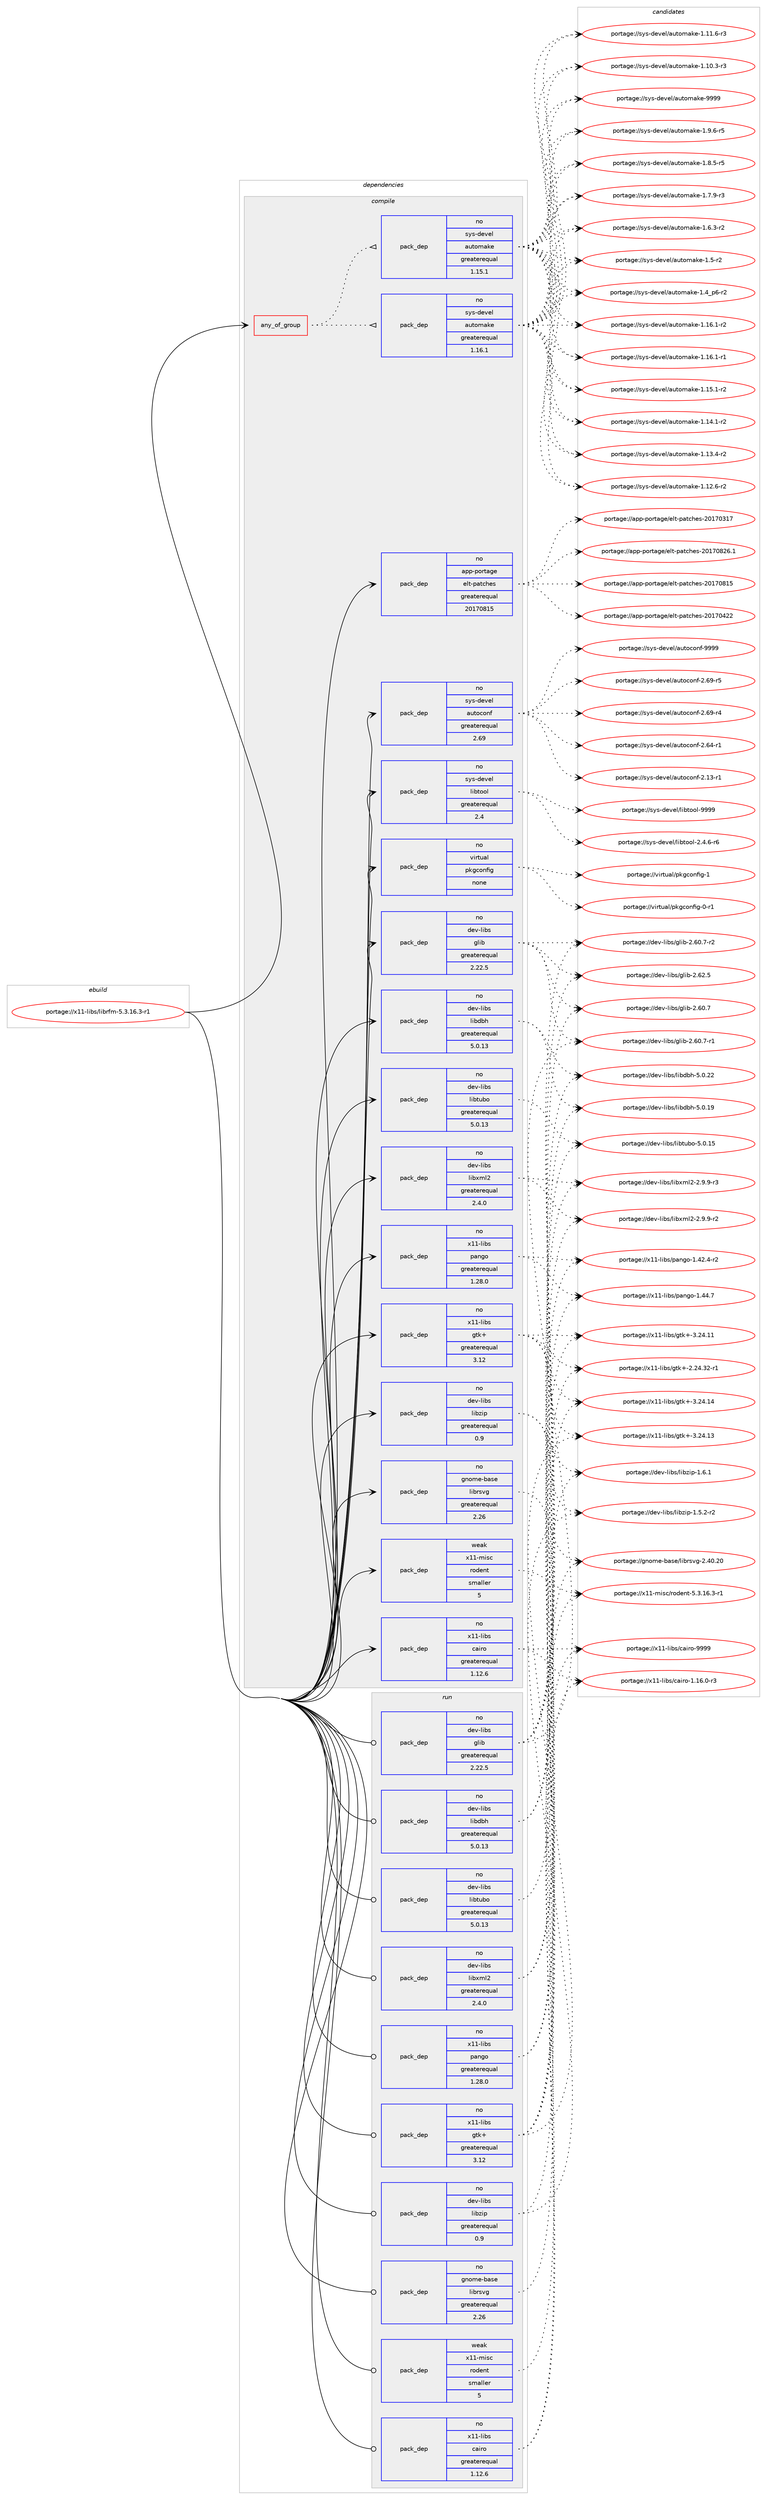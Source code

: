 digraph prolog {

# *************
# Graph options
# *************

newrank=true;
concentrate=true;
compound=true;
graph [rankdir=LR,fontname=Helvetica,fontsize=10,ranksep=1.5];#, ranksep=2.5, nodesep=0.2];
edge  [arrowhead=vee];
node  [fontname=Helvetica,fontsize=10];

# **********
# The ebuild
# **********

subgraph cluster_leftcol {
color=gray;
rank=same;
label=<<i>ebuild</i>>;
id [label="portage://x11-libs/librfm-5.3.16.3-r1", color=red, width=4, href="../x11-libs/librfm-5.3.16.3-r1.svg"];
}

# ****************
# The dependencies
# ****************

subgraph cluster_midcol {
color=gray;
label=<<i>dependencies</i>>;
subgraph cluster_compile {
fillcolor="#eeeeee";
style=filled;
label=<<i>compile</i>>;
subgraph any213 {
dependency12510 [label=<<TABLE BORDER="0" CELLBORDER="1" CELLSPACING="0" CELLPADDING="4"><TR><TD CELLPADDING="10">any_of_group</TD></TR></TABLE>>, shape=none, color=red];subgraph pack10715 {
dependency12511 [label=<<TABLE BORDER="0" CELLBORDER="1" CELLSPACING="0" CELLPADDING="4" WIDTH="220"><TR><TD ROWSPAN="6" CELLPADDING="30">pack_dep</TD></TR><TR><TD WIDTH="110">no</TD></TR><TR><TD>sys-devel</TD></TR><TR><TD>automake</TD></TR><TR><TD>greaterequal</TD></TR><TR><TD>1.16.1</TD></TR></TABLE>>, shape=none, color=blue];
}
dependency12510:e -> dependency12511:w [weight=20,style="dotted",arrowhead="oinv"];
subgraph pack10716 {
dependency12512 [label=<<TABLE BORDER="0" CELLBORDER="1" CELLSPACING="0" CELLPADDING="4" WIDTH="220"><TR><TD ROWSPAN="6" CELLPADDING="30">pack_dep</TD></TR><TR><TD WIDTH="110">no</TD></TR><TR><TD>sys-devel</TD></TR><TR><TD>automake</TD></TR><TR><TD>greaterequal</TD></TR><TR><TD>1.15.1</TD></TR></TABLE>>, shape=none, color=blue];
}
dependency12510:e -> dependency12512:w [weight=20,style="dotted",arrowhead="oinv"];
}
id:e -> dependency12510:w [weight=20,style="solid",arrowhead="vee"];
subgraph pack10717 {
dependency12513 [label=<<TABLE BORDER="0" CELLBORDER="1" CELLSPACING="0" CELLPADDING="4" WIDTH="220"><TR><TD ROWSPAN="6" CELLPADDING="30">pack_dep</TD></TR><TR><TD WIDTH="110">no</TD></TR><TR><TD>app-portage</TD></TR><TR><TD>elt-patches</TD></TR><TR><TD>greaterequal</TD></TR><TR><TD>20170815</TD></TR></TABLE>>, shape=none, color=blue];
}
id:e -> dependency12513:w [weight=20,style="solid",arrowhead="vee"];
subgraph pack10718 {
dependency12514 [label=<<TABLE BORDER="0" CELLBORDER="1" CELLSPACING="0" CELLPADDING="4" WIDTH="220"><TR><TD ROWSPAN="6" CELLPADDING="30">pack_dep</TD></TR><TR><TD WIDTH="110">no</TD></TR><TR><TD>dev-libs</TD></TR><TR><TD>glib</TD></TR><TR><TD>greaterequal</TD></TR><TR><TD>2.22.5</TD></TR></TABLE>>, shape=none, color=blue];
}
id:e -> dependency12514:w [weight=20,style="solid",arrowhead="vee"];
subgraph pack10719 {
dependency12515 [label=<<TABLE BORDER="0" CELLBORDER="1" CELLSPACING="0" CELLPADDING="4" WIDTH="220"><TR><TD ROWSPAN="6" CELLPADDING="30">pack_dep</TD></TR><TR><TD WIDTH="110">no</TD></TR><TR><TD>dev-libs</TD></TR><TR><TD>libdbh</TD></TR><TR><TD>greaterequal</TD></TR><TR><TD>5.0.13</TD></TR></TABLE>>, shape=none, color=blue];
}
id:e -> dependency12515:w [weight=20,style="solid",arrowhead="vee"];
subgraph pack10720 {
dependency12516 [label=<<TABLE BORDER="0" CELLBORDER="1" CELLSPACING="0" CELLPADDING="4" WIDTH="220"><TR><TD ROWSPAN="6" CELLPADDING="30">pack_dep</TD></TR><TR><TD WIDTH="110">no</TD></TR><TR><TD>dev-libs</TD></TR><TR><TD>libtubo</TD></TR><TR><TD>greaterequal</TD></TR><TR><TD>5.0.13</TD></TR></TABLE>>, shape=none, color=blue];
}
id:e -> dependency12516:w [weight=20,style="solid",arrowhead="vee"];
subgraph pack10721 {
dependency12517 [label=<<TABLE BORDER="0" CELLBORDER="1" CELLSPACING="0" CELLPADDING="4" WIDTH="220"><TR><TD ROWSPAN="6" CELLPADDING="30">pack_dep</TD></TR><TR><TD WIDTH="110">no</TD></TR><TR><TD>dev-libs</TD></TR><TR><TD>libxml2</TD></TR><TR><TD>greaterequal</TD></TR><TR><TD>2.4.0</TD></TR></TABLE>>, shape=none, color=blue];
}
id:e -> dependency12517:w [weight=20,style="solid",arrowhead="vee"];
subgraph pack10722 {
dependency12518 [label=<<TABLE BORDER="0" CELLBORDER="1" CELLSPACING="0" CELLPADDING="4" WIDTH="220"><TR><TD ROWSPAN="6" CELLPADDING="30">pack_dep</TD></TR><TR><TD WIDTH="110">no</TD></TR><TR><TD>dev-libs</TD></TR><TR><TD>libzip</TD></TR><TR><TD>greaterequal</TD></TR><TR><TD>0.9</TD></TR></TABLE>>, shape=none, color=blue];
}
id:e -> dependency12518:w [weight=20,style="solid",arrowhead="vee"];
subgraph pack10723 {
dependency12519 [label=<<TABLE BORDER="0" CELLBORDER="1" CELLSPACING="0" CELLPADDING="4" WIDTH="220"><TR><TD ROWSPAN="6" CELLPADDING="30">pack_dep</TD></TR><TR><TD WIDTH="110">no</TD></TR><TR><TD>gnome-base</TD></TR><TR><TD>librsvg</TD></TR><TR><TD>greaterequal</TD></TR><TR><TD>2.26</TD></TR></TABLE>>, shape=none, color=blue];
}
id:e -> dependency12519:w [weight=20,style="solid",arrowhead="vee"];
subgraph pack10724 {
dependency12520 [label=<<TABLE BORDER="0" CELLBORDER="1" CELLSPACING="0" CELLPADDING="4" WIDTH="220"><TR><TD ROWSPAN="6" CELLPADDING="30">pack_dep</TD></TR><TR><TD WIDTH="110">no</TD></TR><TR><TD>sys-devel</TD></TR><TR><TD>autoconf</TD></TR><TR><TD>greaterequal</TD></TR><TR><TD>2.69</TD></TR></TABLE>>, shape=none, color=blue];
}
id:e -> dependency12520:w [weight=20,style="solid",arrowhead="vee"];
subgraph pack10725 {
dependency12521 [label=<<TABLE BORDER="0" CELLBORDER="1" CELLSPACING="0" CELLPADDING="4" WIDTH="220"><TR><TD ROWSPAN="6" CELLPADDING="30">pack_dep</TD></TR><TR><TD WIDTH="110">no</TD></TR><TR><TD>sys-devel</TD></TR><TR><TD>libtool</TD></TR><TR><TD>greaterequal</TD></TR><TR><TD>2.4</TD></TR></TABLE>>, shape=none, color=blue];
}
id:e -> dependency12521:w [weight=20,style="solid",arrowhead="vee"];
subgraph pack10726 {
dependency12522 [label=<<TABLE BORDER="0" CELLBORDER="1" CELLSPACING="0" CELLPADDING="4" WIDTH="220"><TR><TD ROWSPAN="6" CELLPADDING="30">pack_dep</TD></TR><TR><TD WIDTH="110">no</TD></TR><TR><TD>virtual</TD></TR><TR><TD>pkgconfig</TD></TR><TR><TD>none</TD></TR><TR><TD></TD></TR></TABLE>>, shape=none, color=blue];
}
id:e -> dependency12522:w [weight=20,style="solid",arrowhead="vee"];
subgraph pack10727 {
dependency12523 [label=<<TABLE BORDER="0" CELLBORDER="1" CELLSPACING="0" CELLPADDING="4" WIDTH="220"><TR><TD ROWSPAN="6" CELLPADDING="30">pack_dep</TD></TR><TR><TD WIDTH="110">no</TD></TR><TR><TD>x11-libs</TD></TR><TR><TD>cairo</TD></TR><TR><TD>greaterequal</TD></TR><TR><TD>1.12.6</TD></TR></TABLE>>, shape=none, color=blue];
}
id:e -> dependency12523:w [weight=20,style="solid",arrowhead="vee"];
subgraph pack10728 {
dependency12524 [label=<<TABLE BORDER="0" CELLBORDER="1" CELLSPACING="0" CELLPADDING="4" WIDTH="220"><TR><TD ROWSPAN="6" CELLPADDING="30">pack_dep</TD></TR><TR><TD WIDTH="110">no</TD></TR><TR><TD>x11-libs</TD></TR><TR><TD>gtk+</TD></TR><TR><TD>greaterequal</TD></TR><TR><TD>3.12</TD></TR></TABLE>>, shape=none, color=blue];
}
id:e -> dependency12524:w [weight=20,style="solid",arrowhead="vee"];
subgraph pack10729 {
dependency12525 [label=<<TABLE BORDER="0" CELLBORDER="1" CELLSPACING="0" CELLPADDING="4" WIDTH="220"><TR><TD ROWSPAN="6" CELLPADDING="30">pack_dep</TD></TR><TR><TD WIDTH="110">no</TD></TR><TR><TD>x11-libs</TD></TR><TR><TD>pango</TD></TR><TR><TD>greaterequal</TD></TR><TR><TD>1.28.0</TD></TR></TABLE>>, shape=none, color=blue];
}
id:e -> dependency12525:w [weight=20,style="solid",arrowhead="vee"];
subgraph pack10730 {
dependency12526 [label=<<TABLE BORDER="0" CELLBORDER="1" CELLSPACING="0" CELLPADDING="4" WIDTH="220"><TR><TD ROWSPAN="6" CELLPADDING="30">pack_dep</TD></TR><TR><TD WIDTH="110">weak</TD></TR><TR><TD>x11-misc</TD></TR><TR><TD>rodent</TD></TR><TR><TD>smaller</TD></TR><TR><TD>5</TD></TR></TABLE>>, shape=none, color=blue];
}
id:e -> dependency12526:w [weight=20,style="solid",arrowhead="vee"];
}
subgraph cluster_compileandrun {
fillcolor="#eeeeee";
style=filled;
label=<<i>compile and run</i>>;
}
subgraph cluster_run {
fillcolor="#eeeeee";
style=filled;
label=<<i>run</i>>;
subgraph pack10731 {
dependency12527 [label=<<TABLE BORDER="0" CELLBORDER="1" CELLSPACING="0" CELLPADDING="4" WIDTH="220"><TR><TD ROWSPAN="6" CELLPADDING="30">pack_dep</TD></TR><TR><TD WIDTH="110">no</TD></TR><TR><TD>dev-libs</TD></TR><TR><TD>glib</TD></TR><TR><TD>greaterequal</TD></TR><TR><TD>2.22.5</TD></TR></TABLE>>, shape=none, color=blue];
}
id:e -> dependency12527:w [weight=20,style="solid",arrowhead="odot"];
subgraph pack10732 {
dependency12528 [label=<<TABLE BORDER="0" CELLBORDER="1" CELLSPACING="0" CELLPADDING="4" WIDTH="220"><TR><TD ROWSPAN="6" CELLPADDING="30">pack_dep</TD></TR><TR><TD WIDTH="110">no</TD></TR><TR><TD>dev-libs</TD></TR><TR><TD>libdbh</TD></TR><TR><TD>greaterequal</TD></TR><TR><TD>5.0.13</TD></TR></TABLE>>, shape=none, color=blue];
}
id:e -> dependency12528:w [weight=20,style="solid",arrowhead="odot"];
subgraph pack10733 {
dependency12529 [label=<<TABLE BORDER="0" CELLBORDER="1" CELLSPACING="0" CELLPADDING="4" WIDTH="220"><TR><TD ROWSPAN="6" CELLPADDING="30">pack_dep</TD></TR><TR><TD WIDTH="110">no</TD></TR><TR><TD>dev-libs</TD></TR><TR><TD>libtubo</TD></TR><TR><TD>greaterequal</TD></TR><TR><TD>5.0.13</TD></TR></TABLE>>, shape=none, color=blue];
}
id:e -> dependency12529:w [weight=20,style="solid",arrowhead="odot"];
subgraph pack10734 {
dependency12530 [label=<<TABLE BORDER="0" CELLBORDER="1" CELLSPACING="0" CELLPADDING="4" WIDTH="220"><TR><TD ROWSPAN="6" CELLPADDING="30">pack_dep</TD></TR><TR><TD WIDTH="110">no</TD></TR><TR><TD>dev-libs</TD></TR><TR><TD>libxml2</TD></TR><TR><TD>greaterequal</TD></TR><TR><TD>2.4.0</TD></TR></TABLE>>, shape=none, color=blue];
}
id:e -> dependency12530:w [weight=20,style="solid",arrowhead="odot"];
subgraph pack10735 {
dependency12531 [label=<<TABLE BORDER="0" CELLBORDER="1" CELLSPACING="0" CELLPADDING="4" WIDTH="220"><TR><TD ROWSPAN="6" CELLPADDING="30">pack_dep</TD></TR><TR><TD WIDTH="110">no</TD></TR><TR><TD>dev-libs</TD></TR><TR><TD>libzip</TD></TR><TR><TD>greaterequal</TD></TR><TR><TD>0.9</TD></TR></TABLE>>, shape=none, color=blue];
}
id:e -> dependency12531:w [weight=20,style="solid",arrowhead="odot"];
subgraph pack10736 {
dependency12532 [label=<<TABLE BORDER="0" CELLBORDER="1" CELLSPACING="0" CELLPADDING="4" WIDTH="220"><TR><TD ROWSPAN="6" CELLPADDING="30">pack_dep</TD></TR><TR><TD WIDTH="110">no</TD></TR><TR><TD>gnome-base</TD></TR><TR><TD>librsvg</TD></TR><TR><TD>greaterequal</TD></TR><TR><TD>2.26</TD></TR></TABLE>>, shape=none, color=blue];
}
id:e -> dependency12532:w [weight=20,style="solid",arrowhead="odot"];
subgraph pack10737 {
dependency12533 [label=<<TABLE BORDER="0" CELLBORDER="1" CELLSPACING="0" CELLPADDING="4" WIDTH="220"><TR><TD ROWSPAN="6" CELLPADDING="30">pack_dep</TD></TR><TR><TD WIDTH="110">no</TD></TR><TR><TD>x11-libs</TD></TR><TR><TD>cairo</TD></TR><TR><TD>greaterequal</TD></TR><TR><TD>1.12.6</TD></TR></TABLE>>, shape=none, color=blue];
}
id:e -> dependency12533:w [weight=20,style="solid",arrowhead="odot"];
subgraph pack10738 {
dependency12534 [label=<<TABLE BORDER="0" CELLBORDER="1" CELLSPACING="0" CELLPADDING="4" WIDTH="220"><TR><TD ROWSPAN="6" CELLPADDING="30">pack_dep</TD></TR><TR><TD WIDTH="110">no</TD></TR><TR><TD>x11-libs</TD></TR><TR><TD>gtk+</TD></TR><TR><TD>greaterequal</TD></TR><TR><TD>3.12</TD></TR></TABLE>>, shape=none, color=blue];
}
id:e -> dependency12534:w [weight=20,style="solid",arrowhead="odot"];
subgraph pack10739 {
dependency12535 [label=<<TABLE BORDER="0" CELLBORDER="1" CELLSPACING="0" CELLPADDING="4" WIDTH="220"><TR><TD ROWSPAN="6" CELLPADDING="30">pack_dep</TD></TR><TR><TD WIDTH="110">no</TD></TR><TR><TD>x11-libs</TD></TR><TR><TD>pango</TD></TR><TR><TD>greaterequal</TD></TR><TR><TD>1.28.0</TD></TR></TABLE>>, shape=none, color=blue];
}
id:e -> dependency12535:w [weight=20,style="solid",arrowhead="odot"];
subgraph pack10740 {
dependency12536 [label=<<TABLE BORDER="0" CELLBORDER="1" CELLSPACING="0" CELLPADDING="4" WIDTH="220"><TR><TD ROWSPAN="6" CELLPADDING="30">pack_dep</TD></TR><TR><TD WIDTH="110">weak</TD></TR><TR><TD>x11-misc</TD></TR><TR><TD>rodent</TD></TR><TR><TD>smaller</TD></TR><TR><TD>5</TD></TR></TABLE>>, shape=none, color=blue];
}
id:e -> dependency12536:w [weight=20,style="solid",arrowhead="odot"];
}
}

# **************
# The candidates
# **************

subgraph cluster_choices {
rank=same;
color=gray;
label=<<i>candidates</i>>;

subgraph choice10715 {
color=black;
nodesep=1;
choice115121115451001011181011084797117116111109971071014557575757 [label="portage://sys-devel/automake-9999", color=red, width=4,href="../sys-devel/automake-9999.svg"];
choice115121115451001011181011084797117116111109971071014549465746544511453 [label="portage://sys-devel/automake-1.9.6-r5", color=red, width=4,href="../sys-devel/automake-1.9.6-r5.svg"];
choice115121115451001011181011084797117116111109971071014549465646534511453 [label="portage://sys-devel/automake-1.8.5-r5", color=red, width=4,href="../sys-devel/automake-1.8.5-r5.svg"];
choice115121115451001011181011084797117116111109971071014549465546574511451 [label="portage://sys-devel/automake-1.7.9-r3", color=red, width=4,href="../sys-devel/automake-1.7.9-r3.svg"];
choice115121115451001011181011084797117116111109971071014549465446514511450 [label="portage://sys-devel/automake-1.6.3-r2", color=red, width=4,href="../sys-devel/automake-1.6.3-r2.svg"];
choice11512111545100101118101108479711711611110997107101454946534511450 [label="portage://sys-devel/automake-1.5-r2", color=red, width=4,href="../sys-devel/automake-1.5-r2.svg"];
choice115121115451001011181011084797117116111109971071014549465295112544511450 [label="portage://sys-devel/automake-1.4_p6-r2", color=red, width=4,href="../sys-devel/automake-1.4_p6-r2.svg"];
choice11512111545100101118101108479711711611110997107101454946495446494511450 [label="portage://sys-devel/automake-1.16.1-r2", color=red, width=4,href="../sys-devel/automake-1.16.1-r2.svg"];
choice11512111545100101118101108479711711611110997107101454946495446494511449 [label="portage://sys-devel/automake-1.16.1-r1", color=red, width=4,href="../sys-devel/automake-1.16.1-r1.svg"];
choice11512111545100101118101108479711711611110997107101454946495346494511450 [label="portage://sys-devel/automake-1.15.1-r2", color=red, width=4,href="../sys-devel/automake-1.15.1-r2.svg"];
choice11512111545100101118101108479711711611110997107101454946495246494511450 [label="portage://sys-devel/automake-1.14.1-r2", color=red, width=4,href="../sys-devel/automake-1.14.1-r2.svg"];
choice11512111545100101118101108479711711611110997107101454946495146524511450 [label="portage://sys-devel/automake-1.13.4-r2", color=red, width=4,href="../sys-devel/automake-1.13.4-r2.svg"];
choice11512111545100101118101108479711711611110997107101454946495046544511450 [label="portage://sys-devel/automake-1.12.6-r2", color=red, width=4,href="../sys-devel/automake-1.12.6-r2.svg"];
choice11512111545100101118101108479711711611110997107101454946494946544511451 [label="portage://sys-devel/automake-1.11.6-r3", color=red, width=4,href="../sys-devel/automake-1.11.6-r3.svg"];
choice11512111545100101118101108479711711611110997107101454946494846514511451 [label="portage://sys-devel/automake-1.10.3-r3", color=red, width=4,href="../sys-devel/automake-1.10.3-r3.svg"];
dependency12511:e -> choice115121115451001011181011084797117116111109971071014557575757:w [style=dotted,weight="100"];
dependency12511:e -> choice115121115451001011181011084797117116111109971071014549465746544511453:w [style=dotted,weight="100"];
dependency12511:e -> choice115121115451001011181011084797117116111109971071014549465646534511453:w [style=dotted,weight="100"];
dependency12511:e -> choice115121115451001011181011084797117116111109971071014549465546574511451:w [style=dotted,weight="100"];
dependency12511:e -> choice115121115451001011181011084797117116111109971071014549465446514511450:w [style=dotted,weight="100"];
dependency12511:e -> choice11512111545100101118101108479711711611110997107101454946534511450:w [style=dotted,weight="100"];
dependency12511:e -> choice115121115451001011181011084797117116111109971071014549465295112544511450:w [style=dotted,weight="100"];
dependency12511:e -> choice11512111545100101118101108479711711611110997107101454946495446494511450:w [style=dotted,weight="100"];
dependency12511:e -> choice11512111545100101118101108479711711611110997107101454946495446494511449:w [style=dotted,weight="100"];
dependency12511:e -> choice11512111545100101118101108479711711611110997107101454946495346494511450:w [style=dotted,weight="100"];
dependency12511:e -> choice11512111545100101118101108479711711611110997107101454946495246494511450:w [style=dotted,weight="100"];
dependency12511:e -> choice11512111545100101118101108479711711611110997107101454946495146524511450:w [style=dotted,weight="100"];
dependency12511:e -> choice11512111545100101118101108479711711611110997107101454946495046544511450:w [style=dotted,weight="100"];
dependency12511:e -> choice11512111545100101118101108479711711611110997107101454946494946544511451:w [style=dotted,weight="100"];
dependency12511:e -> choice11512111545100101118101108479711711611110997107101454946494846514511451:w [style=dotted,weight="100"];
}
subgraph choice10716 {
color=black;
nodesep=1;
choice115121115451001011181011084797117116111109971071014557575757 [label="portage://sys-devel/automake-9999", color=red, width=4,href="../sys-devel/automake-9999.svg"];
choice115121115451001011181011084797117116111109971071014549465746544511453 [label="portage://sys-devel/automake-1.9.6-r5", color=red, width=4,href="../sys-devel/automake-1.9.6-r5.svg"];
choice115121115451001011181011084797117116111109971071014549465646534511453 [label="portage://sys-devel/automake-1.8.5-r5", color=red, width=4,href="../sys-devel/automake-1.8.5-r5.svg"];
choice115121115451001011181011084797117116111109971071014549465546574511451 [label="portage://sys-devel/automake-1.7.9-r3", color=red, width=4,href="../sys-devel/automake-1.7.9-r3.svg"];
choice115121115451001011181011084797117116111109971071014549465446514511450 [label="portage://sys-devel/automake-1.6.3-r2", color=red, width=4,href="../sys-devel/automake-1.6.3-r2.svg"];
choice11512111545100101118101108479711711611110997107101454946534511450 [label="portage://sys-devel/automake-1.5-r2", color=red, width=4,href="../sys-devel/automake-1.5-r2.svg"];
choice115121115451001011181011084797117116111109971071014549465295112544511450 [label="portage://sys-devel/automake-1.4_p6-r2", color=red, width=4,href="../sys-devel/automake-1.4_p6-r2.svg"];
choice11512111545100101118101108479711711611110997107101454946495446494511450 [label="portage://sys-devel/automake-1.16.1-r2", color=red, width=4,href="../sys-devel/automake-1.16.1-r2.svg"];
choice11512111545100101118101108479711711611110997107101454946495446494511449 [label="portage://sys-devel/automake-1.16.1-r1", color=red, width=4,href="../sys-devel/automake-1.16.1-r1.svg"];
choice11512111545100101118101108479711711611110997107101454946495346494511450 [label="portage://sys-devel/automake-1.15.1-r2", color=red, width=4,href="../sys-devel/automake-1.15.1-r2.svg"];
choice11512111545100101118101108479711711611110997107101454946495246494511450 [label="portage://sys-devel/automake-1.14.1-r2", color=red, width=4,href="../sys-devel/automake-1.14.1-r2.svg"];
choice11512111545100101118101108479711711611110997107101454946495146524511450 [label="portage://sys-devel/automake-1.13.4-r2", color=red, width=4,href="../sys-devel/automake-1.13.4-r2.svg"];
choice11512111545100101118101108479711711611110997107101454946495046544511450 [label="portage://sys-devel/automake-1.12.6-r2", color=red, width=4,href="../sys-devel/automake-1.12.6-r2.svg"];
choice11512111545100101118101108479711711611110997107101454946494946544511451 [label="portage://sys-devel/automake-1.11.6-r3", color=red, width=4,href="../sys-devel/automake-1.11.6-r3.svg"];
choice11512111545100101118101108479711711611110997107101454946494846514511451 [label="portage://sys-devel/automake-1.10.3-r3", color=red, width=4,href="../sys-devel/automake-1.10.3-r3.svg"];
dependency12512:e -> choice115121115451001011181011084797117116111109971071014557575757:w [style=dotted,weight="100"];
dependency12512:e -> choice115121115451001011181011084797117116111109971071014549465746544511453:w [style=dotted,weight="100"];
dependency12512:e -> choice115121115451001011181011084797117116111109971071014549465646534511453:w [style=dotted,weight="100"];
dependency12512:e -> choice115121115451001011181011084797117116111109971071014549465546574511451:w [style=dotted,weight="100"];
dependency12512:e -> choice115121115451001011181011084797117116111109971071014549465446514511450:w [style=dotted,weight="100"];
dependency12512:e -> choice11512111545100101118101108479711711611110997107101454946534511450:w [style=dotted,weight="100"];
dependency12512:e -> choice115121115451001011181011084797117116111109971071014549465295112544511450:w [style=dotted,weight="100"];
dependency12512:e -> choice11512111545100101118101108479711711611110997107101454946495446494511450:w [style=dotted,weight="100"];
dependency12512:e -> choice11512111545100101118101108479711711611110997107101454946495446494511449:w [style=dotted,weight="100"];
dependency12512:e -> choice11512111545100101118101108479711711611110997107101454946495346494511450:w [style=dotted,weight="100"];
dependency12512:e -> choice11512111545100101118101108479711711611110997107101454946495246494511450:w [style=dotted,weight="100"];
dependency12512:e -> choice11512111545100101118101108479711711611110997107101454946495146524511450:w [style=dotted,weight="100"];
dependency12512:e -> choice11512111545100101118101108479711711611110997107101454946495046544511450:w [style=dotted,weight="100"];
dependency12512:e -> choice11512111545100101118101108479711711611110997107101454946494946544511451:w [style=dotted,weight="100"];
dependency12512:e -> choice11512111545100101118101108479711711611110997107101454946494846514511451:w [style=dotted,weight="100"];
}
subgraph choice10717 {
color=black;
nodesep=1;
choice971121124511211111411697103101471011081164511297116991041011154550484955485650544649 [label="portage://app-portage/elt-patches-20170826.1", color=red, width=4,href="../app-portage/elt-patches-20170826.1.svg"];
choice97112112451121111141169710310147101108116451129711699104101115455048495548564953 [label="portage://app-portage/elt-patches-20170815", color=red, width=4,href="../app-portage/elt-patches-20170815.svg"];
choice97112112451121111141169710310147101108116451129711699104101115455048495548525050 [label="portage://app-portage/elt-patches-20170422", color=red, width=4,href="../app-portage/elt-patches-20170422.svg"];
choice97112112451121111141169710310147101108116451129711699104101115455048495548514955 [label="portage://app-portage/elt-patches-20170317", color=red, width=4,href="../app-portage/elt-patches-20170317.svg"];
dependency12513:e -> choice971121124511211111411697103101471011081164511297116991041011154550484955485650544649:w [style=dotted,weight="100"];
dependency12513:e -> choice97112112451121111141169710310147101108116451129711699104101115455048495548564953:w [style=dotted,weight="100"];
dependency12513:e -> choice97112112451121111141169710310147101108116451129711699104101115455048495548525050:w [style=dotted,weight="100"];
dependency12513:e -> choice97112112451121111141169710310147101108116451129711699104101115455048495548514955:w [style=dotted,weight="100"];
}
subgraph choice10718 {
color=black;
nodesep=1;
choice1001011184510810598115471031081059845504654504653 [label="portage://dev-libs/glib-2.62.5", color=red, width=4,href="../dev-libs/glib-2.62.5.svg"];
choice10010111845108105981154710310810598455046544846554511450 [label="portage://dev-libs/glib-2.60.7-r2", color=red, width=4,href="../dev-libs/glib-2.60.7-r2.svg"];
choice10010111845108105981154710310810598455046544846554511449 [label="portage://dev-libs/glib-2.60.7-r1", color=red, width=4,href="../dev-libs/glib-2.60.7-r1.svg"];
choice1001011184510810598115471031081059845504654484655 [label="portage://dev-libs/glib-2.60.7", color=red, width=4,href="../dev-libs/glib-2.60.7.svg"];
dependency12514:e -> choice1001011184510810598115471031081059845504654504653:w [style=dotted,weight="100"];
dependency12514:e -> choice10010111845108105981154710310810598455046544846554511450:w [style=dotted,weight="100"];
dependency12514:e -> choice10010111845108105981154710310810598455046544846554511449:w [style=dotted,weight="100"];
dependency12514:e -> choice1001011184510810598115471031081059845504654484655:w [style=dotted,weight="100"];
}
subgraph choice10719 {
color=black;
nodesep=1;
choice100101118451081059811547108105981009810445534648465050 [label="portage://dev-libs/libdbh-5.0.22", color=red, width=4,href="../dev-libs/libdbh-5.0.22.svg"];
choice100101118451081059811547108105981009810445534648464957 [label="portage://dev-libs/libdbh-5.0.19", color=red, width=4,href="../dev-libs/libdbh-5.0.19.svg"];
dependency12515:e -> choice100101118451081059811547108105981009810445534648465050:w [style=dotted,weight="100"];
dependency12515:e -> choice100101118451081059811547108105981009810445534648464957:w [style=dotted,weight="100"];
}
subgraph choice10720 {
color=black;
nodesep=1;
choice100101118451081059811547108105981161179811145534648464953 [label="portage://dev-libs/libtubo-5.0.15", color=red, width=4,href="../dev-libs/libtubo-5.0.15.svg"];
dependency12516:e -> choice100101118451081059811547108105981161179811145534648464953:w [style=dotted,weight="100"];
}
subgraph choice10721 {
color=black;
nodesep=1;
choice10010111845108105981154710810598120109108504550465746574511451 [label="portage://dev-libs/libxml2-2.9.9-r3", color=red, width=4,href="../dev-libs/libxml2-2.9.9-r3.svg"];
choice10010111845108105981154710810598120109108504550465746574511450 [label="portage://dev-libs/libxml2-2.9.9-r2", color=red, width=4,href="../dev-libs/libxml2-2.9.9-r2.svg"];
dependency12517:e -> choice10010111845108105981154710810598120109108504550465746574511451:w [style=dotted,weight="100"];
dependency12517:e -> choice10010111845108105981154710810598120109108504550465746574511450:w [style=dotted,weight="100"];
}
subgraph choice10722 {
color=black;
nodesep=1;
choice10010111845108105981154710810598122105112454946544649 [label="portage://dev-libs/libzip-1.6.1", color=red, width=4,href="../dev-libs/libzip-1.6.1.svg"];
choice100101118451081059811547108105981221051124549465346504511450 [label="portage://dev-libs/libzip-1.5.2-r2", color=red, width=4,href="../dev-libs/libzip-1.5.2-r2.svg"];
dependency12518:e -> choice10010111845108105981154710810598122105112454946544649:w [style=dotted,weight="100"];
dependency12518:e -> choice100101118451081059811547108105981221051124549465346504511450:w [style=dotted,weight="100"];
}
subgraph choice10723 {
color=black;
nodesep=1;
choice10311011110910145989711510147108105981141151181034550465248465048 [label="portage://gnome-base/librsvg-2.40.20", color=red, width=4,href="../gnome-base/librsvg-2.40.20.svg"];
dependency12519:e -> choice10311011110910145989711510147108105981141151181034550465248465048:w [style=dotted,weight="100"];
}
subgraph choice10724 {
color=black;
nodesep=1;
choice115121115451001011181011084797117116111991111101024557575757 [label="portage://sys-devel/autoconf-9999", color=red, width=4,href="../sys-devel/autoconf-9999.svg"];
choice1151211154510010111810110847971171161119911111010245504654574511453 [label="portage://sys-devel/autoconf-2.69-r5", color=red, width=4,href="../sys-devel/autoconf-2.69-r5.svg"];
choice1151211154510010111810110847971171161119911111010245504654574511452 [label="portage://sys-devel/autoconf-2.69-r4", color=red, width=4,href="../sys-devel/autoconf-2.69-r4.svg"];
choice1151211154510010111810110847971171161119911111010245504654524511449 [label="portage://sys-devel/autoconf-2.64-r1", color=red, width=4,href="../sys-devel/autoconf-2.64-r1.svg"];
choice1151211154510010111810110847971171161119911111010245504649514511449 [label="portage://sys-devel/autoconf-2.13-r1", color=red, width=4,href="../sys-devel/autoconf-2.13-r1.svg"];
dependency12520:e -> choice115121115451001011181011084797117116111991111101024557575757:w [style=dotted,weight="100"];
dependency12520:e -> choice1151211154510010111810110847971171161119911111010245504654574511453:w [style=dotted,weight="100"];
dependency12520:e -> choice1151211154510010111810110847971171161119911111010245504654574511452:w [style=dotted,weight="100"];
dependency12520:e -> choice1151211154510010111810110847971171161119911111010245504654524511449:w [style=dotted,weight="100"];
dependency12520:e -> choice1151211154510010111810110847971171161119911111010245504649514511449:w [style=dotted,weight="100"];
}
subgraph choice10725 {
color=black;
nodesep=1;
choice1151211154510010111810110847108105981161111111084557575757 [label="portage://sys-devel/libtool-9999", color=red, width=4,href="../sys-devel/libtool-9999.svg"];
choice1151211154510010111810110847108105981161111111084550465246544511454 [label="portage://sys-devel/libtool-2.4.6-r6", color=red, width=4,href="../sys-devel/libtool-2.4.6-r6.svg"];
dependency12521:e -> choice1151211154510010111810110847108105981161111111084557575757:w [style=dotted,weight="100"];
dependency12521:e -> choice1151211154510010111810110847108105981161111111084550465246544511454:w [style=dotted,weight="100"];
}
subgraph choice10726 {
color=black;
nodesep=1;
choice1181051141161179710847112107103991111101021051034549 [label="portage://virtual/pkgconfig-1", color=red, width=4,href="../virtual/pkgconfig-1.svg"];
choice11810511411611797108471121071039911111010210510345484511449 [label="portage://virtual/pkgconfig-0-r1", color=red, width=4,href="../virtual/pkgconfig-0-r1.svg"];
dependency12522:e -> choice1181051141161179710847112107103991111101021051034549:w [style=dotted,weight="100"];
dependency12522:e -> choice11810511411611797108471121071039911111010210510345484511449:w [style=dotted,weight="100"];
}
subgraph choice10727 {
color=black;
nodesep=1;
choice120494945108105981154799971051141114557575757 [label="portage://x11-libs/cairo-9999", color=red, width=4,href="../x11-libs/cairo-9999.svg"];
choice12049494510810598115479997105114111454946495446484511451 [label="portage://x11-libs/cairo-1.16.0-r3", color=red, width=4,href="../x11-libs/cairo-1.16.0-r3.svg"];
dependency12523:e -> choice120494945108105981154799971051141114557575757:w [style=dotted,weight="100"];
dependency12523:e -> choice12049494510810598115479997105114111454946495446484511451:w [style=dotted,weight="100"];
}
subgraph choice10728 {
color=black;
nodesep=1;
choice1204949451081059811547103116107434551465052464952 [label="portage://x11-libs/gtk+-3.24.14", color=red, width=4,href="../x11-libs/gtk+-3.24.14.svg"];
choice1204949451081059811547103116107434551465052464951 [label="portage://x11-libs/gtk+-3.24.13", color=red, width=4,href="../x11-libs/gtk+-3.24.13.svg"];
choice1204949451081059811547103116107434551465052464949 [label="portage://x11-libs/gtk+-3.24.11", color=red, width=4,href="../x11-libs/gtk+-3.24.11.svg"];
choice12049494510810598115471031161074345504650524651504511449 [label="portage://x11-libs/gtk+-2.24.32-r1", color=red, width=4,href="../x11-libs/gtk+-2.24.32-r1.svg"];
dependency12524:e -> choice1204949451081059811547103116107434551465052464952:w [style=dotted,weight="100"];
dependency12524:e -> choice1204949451081059811547103116107434551465052464951:w [style=dotted,weight="100"];
dependency12524:e -> choice1204949451081059811547103116107434551465052464949:w [style=dotted,weight="100"];
dependency12524:e -> choice12049494510810598115471031161074345504650524651504511449:w [style=dotted,weight="100"];
}
subgraph choice10729 {
color=black;
nodesep=1;
choice12049494510810598115471129711010311145494652524655 [label="portage://x11-libs/pango-1.44.7", color=red, width=4,href="../x11-libs/pango-1.44.7.svg"];
choice120494945108105981154711297110103111454946525046524511450 [label="portage://x11-libs/pango-1.42.4-r2", color=red, width=4,href="../x11-libs/pango-1.42.4-r2.svg"];
dependency12525:e -> choice12049494510810598115471129711010311145494652524655:w [style=dotted,weight="100"];
dependency12525:e -> choice120494945108105981154711297110103111454946525046524511450:w [style=dotted,weight="100"];
}
subgraph choice10730 {
color=black;
nodesep=1;
choice12049494510910511599471141111001011101164553465146495446514511449 [label="portage://x11-misc/rodent-5.3.16.3-r1", color=red, width=4,href="../x11-misc/rodent-5.3.16.3-r1.svg"];
dependency12526:e -> choice12049494510910511599471141111001011101164553465146495446514511449:w [style=dotted,weight="100"];
}
subgraph choice10731 {
color=black;
nodesep=1;
choice1001011184510810598115471031081059845504654504653 [label="portage://dev-libs/glib-2.62.5", color=red, width=4,href="../dev-libs/glib-2.62.5.svg"];
choice10010111845108105981154710310810598455046544846554511450 [label="portage://dev-libs/glib-2.60.7-r2", color=red, width=4,href="../dev-libs/glib-2.60.7-r2.svg"];
choice10010111845108105981154710310810598455046544846554511449 [label="portage://dev-libs/glib-2.60.7-r1", color=red, width=4,href="../dev-libs/glib-2.60.7-r1.svg"];
choice1001011184510810598115471031081059845504654484655 [label="portage://dev-libs/glib-2.60.7", color=red, width=4,href="../dev-libs/glib-2.60.7.svg"];
dependency12527:e -> choice1001011184510810598115471031081059845504654504653:w [style=dotted,weight="100"];
dependency12527:e -> choice10010111845108105981154710310810598455046544846554511450:w [style=dotted,weight="100"];
dependency12527:e -> choice10010111845108105981154710310810598455046544846554511449:w [style=dotted,weight="100"];
dependency12527:e -> choice1001011184510810598115471031081059845504654484655:w [style=dotted,weight="100"];
}
subgraph choice10732 {
color=black;
nodesep=1;
choice100101118451081059811547108105981009810445534648465050 [label="portage://dev-libs/libdbh-5.0.22", color=red, width=4,href="../dev-libs/libdbh-5.0.22.svg"];
choice100101118451081059811547108105981009810445534648464957 [label="portage://dev-libs/libdbh-5.0.19", color=red, width=4,href="../dev-libs/libdbh-5.0.19.svg"];
dependency12528:e -> choice100101118451081059811547108105981009810445534648465050:w [style=dotted,weight="100"];
dependency12528:e -> choice100101118451081059811547108105981009810445534648464957:w [style=dotted,weight="100"];
}
subgraph choice10733 {
color=black;
nodesep=1;
choice100101118451081059811547108105981161179811145534648464953 [label="portage://dev-libs/libtubo-5.0.15", color=red, width=4,href="../dev-libs/libtubo-5.0.15.svg"];
dependency12529:e -> choice100101118451081059811547108105981161179811145534648464953:w [style=dotted,weight="100"];
}
subgraph choice10734 {
color=black;
nodesep=1;
choice10010111845108105981154710810598120109108504550465746574511451 [label="portage://dev-libs/libxml2-2.9.9-r3", color=red, width=4,href="../dev-libs/libxml2-2.9.9-r3.svg"];
choice10010111845108105981154710810598120109108504550465746574511450 [label="portage://dev-libs/libxml2-2.9.9-r2", color=red, width=4,href="../dev-libs/libxml2-2.9.9-r2.svg"];
dependency12530:e -> choice10010111845108105981154710810598120109108504550465746574511451:w [style=dotted,weight="100"];
dependency12530:e -> choice10010111845108105981154710810598120109108504550465746574511450:w [style=dotted,weight="100"];
}
subgraph choice10735 {
color=black;
nodesep=1;
choice10010111845108105981154710810598122105112454946544649 [label="portage://dev-libs/libzip-1.6.1", color=red, width=4,href="../dev-libs/libzip-1.6.1.svg"];
choice100101118451081059811547108105981221051124549465346504511450 [label="portage://dev-libs/libzip-1.5.2-r2", color=red, width=4,href="../dev-libs/libzip-1.5.2-r2.svg"];
dependency12531:e -> choice10010111845108105981154710810598122105112454946544649:w [style=dotted,weight="100"];
dependency12531:e -> choice100101118451081059811547108105981221051124549465346504511450:w [style=dotted,weight="100"];
}
subgraph choice10736 {
color=black;
nodesep=1;
choice10311011110910145989711510147108105981141151181034550465248465048 [label="portage://gnome-base/librsvg-2.40.20", color=red, width=4,href="../gnome-base/librsvg-2.40.20.svg"];
dependency12532:e -> choice10311011110910145989711510147108105981141151181034550465248465048:w [style=dotted,weight="100"];
}
subgraph choice10737 {
color=black;
nodesep=1;
choice120494945108105981154799971051141114557575757 [label="portage://x11-libs/cairo-9999", color=red, width=4,href="../x11-libs/cairo-9999.svg"];
choice12049494510810598115479997105114111454946495446484511451 [label="portage://x11-libs/cairo-1.16.0-r3", color=red, width=4,href="../x11-libs/cairo-1.16.0-r3.svg"];
dependency12533:e -> choice120494945108105981154799971051141114557575757:w [style=dotted,weight="100"];
dependency12533:e -> choice12049494510810598115479997105114111454946495446484511451:w [style=dotted,weight="100"];
}
subgraph choice10738 {
color=black;
nodesep=1;
choice1204949451081059811547103116107434551465052464952 [label="portage://x11-libs/gtk+-3.24.14", color=red, width=4,href="../x11-libs/gtk+-3.24.14.svg"];
choice1204949451081059811547103116107434551465052464951 [label="portage://x11-libs/gtk+-3.24.13", color=red, width=4,href="../x11-libs/gtk+-3.24.13.svg"];
choice1204949451081059811547103116107434551465052464949 [label="portage://x11-libs/gtk+-3.24.11", color=red, width=4,href="../x11-libs/gtk+-3.24.11.svg"];
choice12049494510810598115471031161074345504650524651504511449 [label="portage://x11-libs/gtk+-2.24.32-r1", color=red, width=4,href="../x11-libs/gtk+-2.24.32-r1.svg"];
dependency12534:e -> choice1204949451081059811547103116107434551465052464952:w [style=dotted,weight="100"];
dependency12534:e -> choice1204949451081059811547103116107434551465052464951:w [style=dotted,weight="100"];
dependency12534:e -> choice1204949451081059811547103116107434551465052464949:w [style=dotted,weight="100"];
dependency12534:e -> choice12049494510810598115471031161074345504650524651504511449:w [style=dotted,weight="100"];
}
subgraph choice10739 {
color=black;
nodesep=1;
choice12049494510810598115471129711010311145494652524655 [label="portage://x11-libs/pango-1.44.7", color=red, width=4,href="../x11-libs/pango-1.44.7.svg"];
choice120494945108105981154711297110103111454946525046524511450 [label="portage://x11-libs/pango-1.42.4-r2", color=red, width=4,href="../x11-libs/pango-1.42.4-r2.svg"];
dependency12535:e -> choice12049494510810598115471129711010311145494652524655:w [style=dotted,weight="100"];
dependency12535:e -> choice120494945108105981154711297110103111454946525046524511450:w [style=dotted,weight="100"];
}
subgraph choice10740 {
color=black;
nodesep=1;
choice12049494510910511599471141111001011101164553465146495446514511449 [label="portage://x11-misc/rodent-5.3.16.3-r1", color=red, width=4,href="../x11-misc/rodent-5.3.16.3-r1.svg"];
dependency12536:e -> choice12049494510910511599471141111001011101164553465146495446514511449:w [style=dotted,weight="100"];
}
}

}
